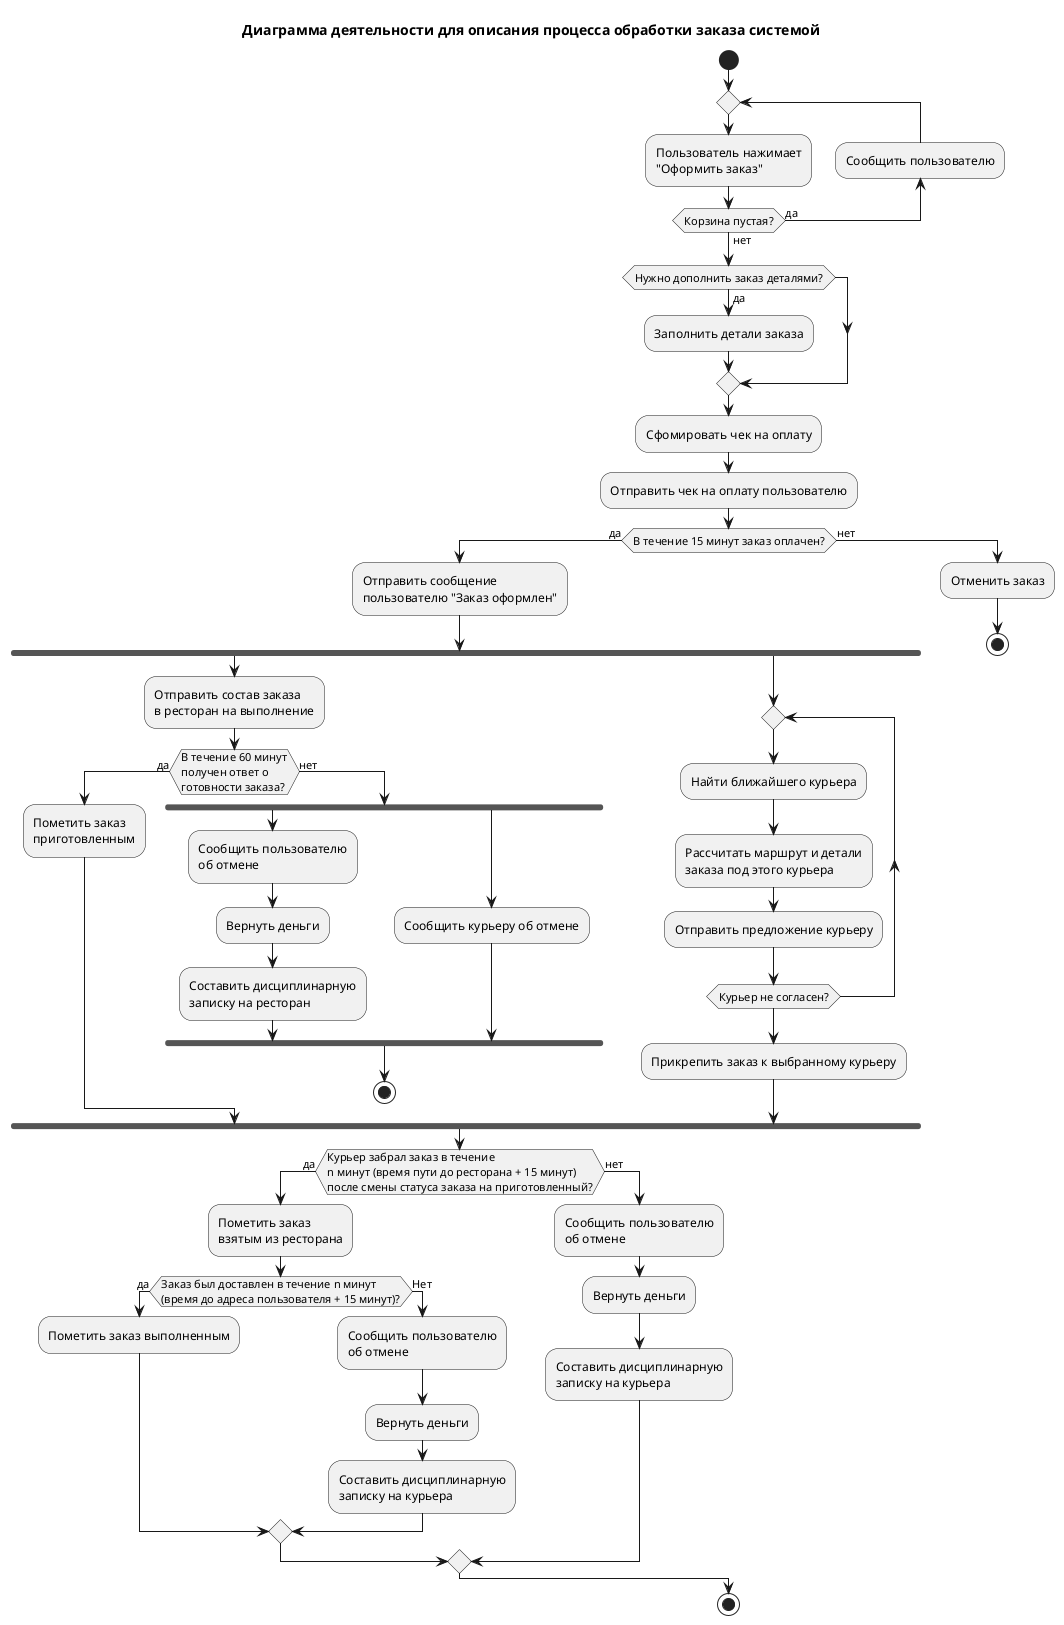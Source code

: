 @startuml activity
title Диаграмма деятельности для описания процесса обработки заказа системой

start

repeat
    :Пользователь нажимает\n"Оформить заказ";
backward:Сообщить пользователю;
repeat while (Корзина пустая?) is (да) not (нет)

if (Нужно дополнить заказ деталями?) then (да)
    :Заполнить детали заказа;
endif

:Сфомировать чек на оплату;
:Отправить чек на оплату пользователю;

if (В течение 15 минут заказ оплачен?) then (да)
    :Отправить сообщение\nпользователю "Заказ оформлен";
    fork
    :Отправить состав заказа\nв ресторан на выполнение;
    if (В течение 60 минут\nполучен ответ о\nготовности заказа?) then (да)
        :Пометить заказ\nприготовленным;
    else (нет)
        fork
        :Сообщить пользователю\nоб отмене;
        :Вернуть деньги;
        :Составить дисциплинарную\nзаписку на ресторан;
        forkagain
        :Сообщить курьеру об отмене;
        endfork
        stop
    endif
    fork again
    repeat
        :Найти ближайшего курьера;
        :Рассчитать маршрут и детали\nзаказа под этого курьера;
        :Отправить предложение курьеру;
    repeat while (Курьер не согласен?)
    :Прикрепить заказ к выбранному курьеру;
    endfork
    if (Курьер забрал заказ в течение\nn минут (время пути до ресторана + 15 минут)\nпосле смены статуса заказа на приготовленный?) then (да)
        :Пометить заказ\nвзятым из ресторана;
        if (Заказ был доставлен в течение n минут\n(время до адреса пользователя + 15 минут)?) then (да)
            :Пометить заказ выполненным;
        else (Нет)
            :Сообщить пользователю\nоб отмене;
            :Вернуть деньги;
            :Составить дисциплинарную\nзаписку на курьера;
        endif
    else (нет) 
        :Сообщить пользователю\nоб отмене;
        :Вернуть деньги;
        :Составить дисциплинарную\nзаписку на курьера;
    endif
else (нет) 
    :Отменить заказ;
    stop
endif

stop

@enduml 